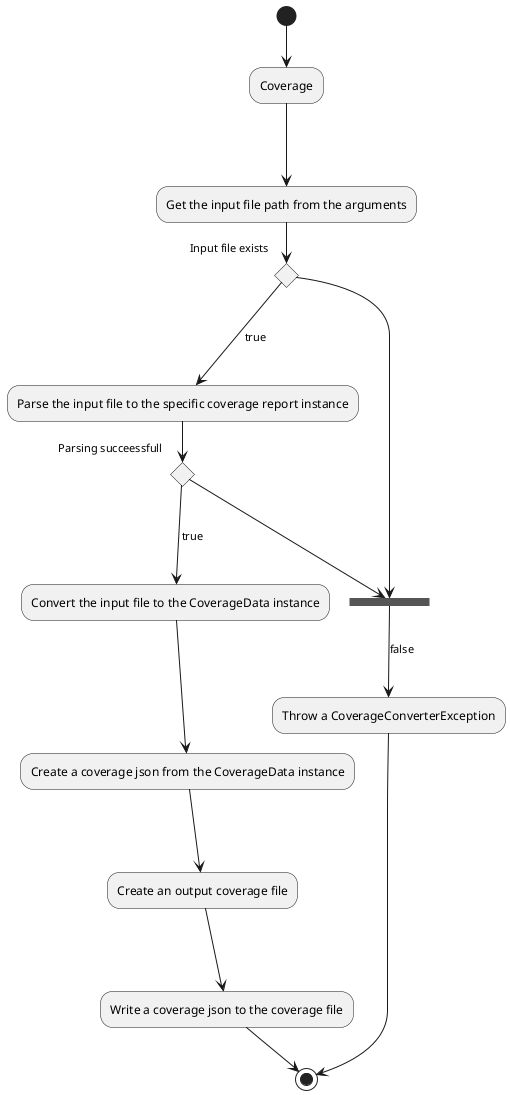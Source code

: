 @startuml coverage_conversion_activity 

(*) --> Coverage
---> "Get the input file path from the arguments"
if "Input file exists" then
---> [true] "Parse the input file to the specific coverage report instance"
if "Parsing succeessfull" then
---> [true] "Convert the input file to the CoverageData instance"
---> "Create a coverage json from the CoverageData instance"
---> "Create an output coverage file"
---> "Write a coverage json to the coverage file"
--> (*)

else 
---> ===EXCEPTION===
--> [false] "Throw a CoverageConverterException"
--> (*)
endif

else 
---> ===EXCEPTION===
endif

@enduml
